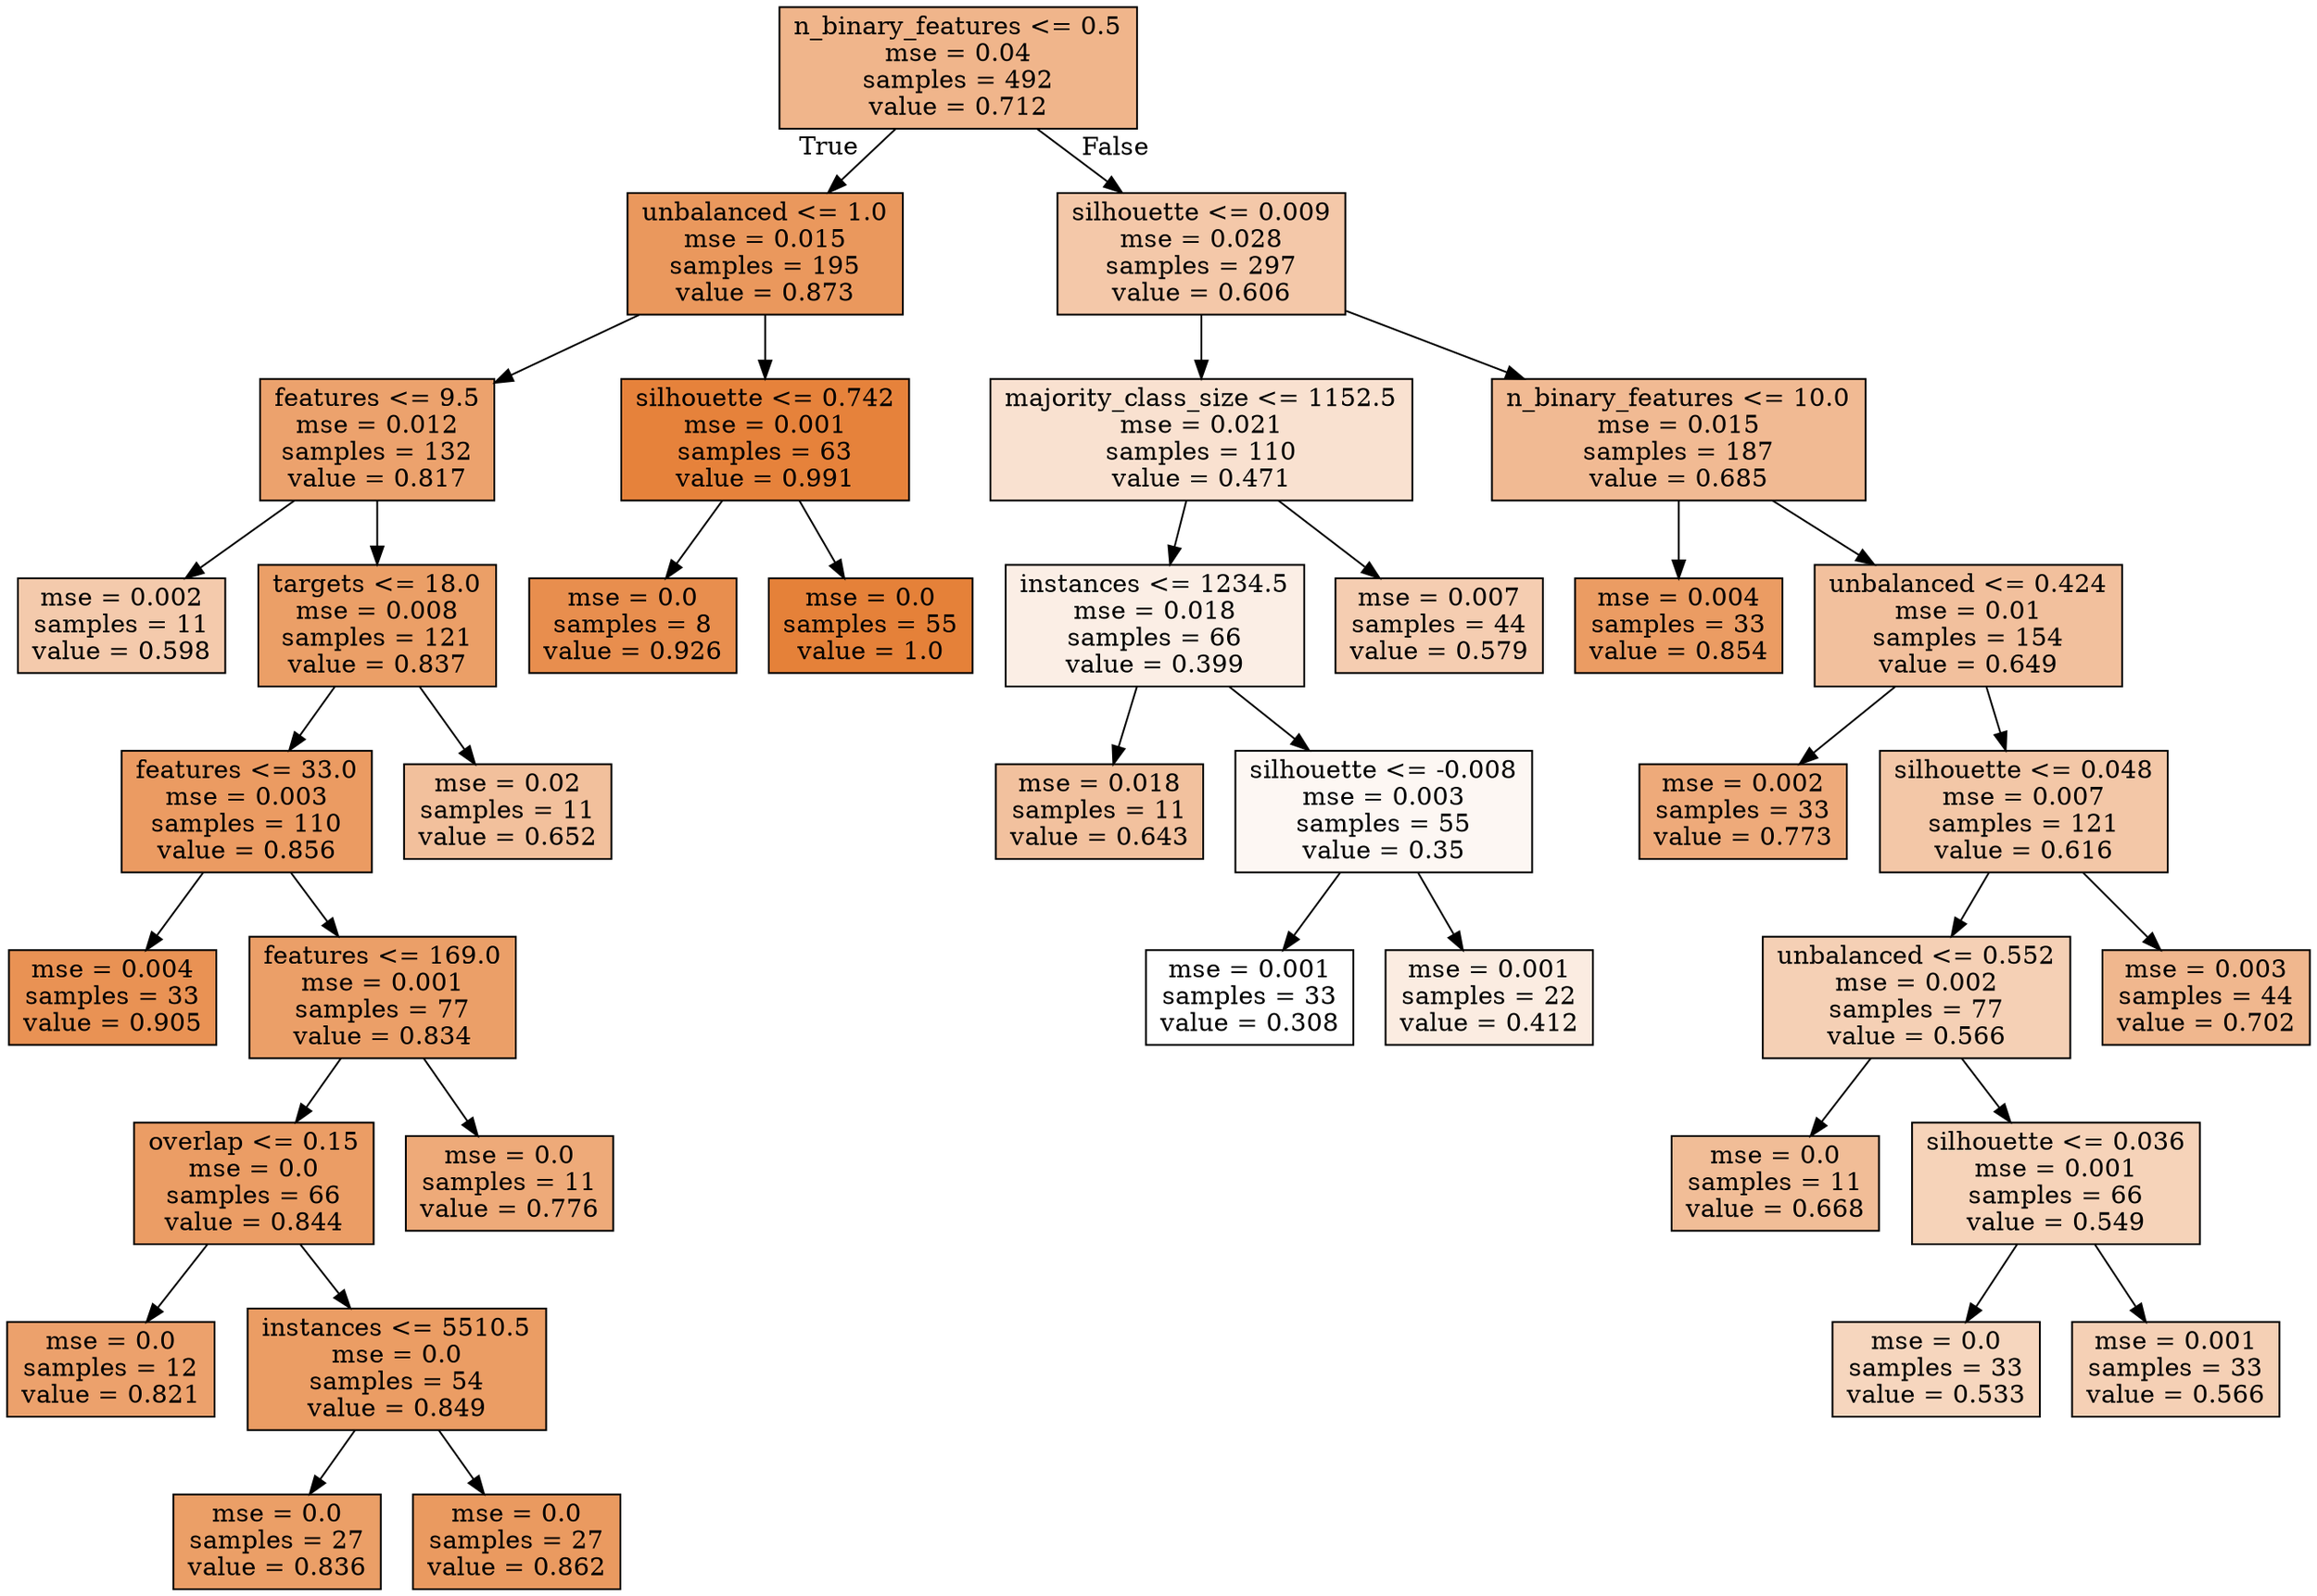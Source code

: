 digraph Tree {
node [shape=box, style="filled", color="black"] ;
0 [label="n_binary_features <= 0.5\nmse = 0.04\nsamples = 492\nvalue = 0.712", fillcolor="#e5813995"] ;
1 [label="unbalanced <= 1.0\nmse = 0.015\nsamples = 195\nvalue = 0.873", fillcolor="#e58139d0"] ;
0 -> 1 [labeldistance=2.5, labelangle=45, headlabel="True"] ;
2 [label="features <= 9.5\nmse = 0.012\nsamples = 132\nvalue = 0.817", fillcolor="#e58139bc"] ;
1 -> 2 ;
3 [label="mse = 0.002\nsamples = 11\nvalue = 0.598", fillcolor="#e581396b"] ;
2 -> 3 ;
4 [label="targets <= 18.0\nmse = 0.008\nsamples = 121\nvalue = 0.837", fillcolor="#e58139c3"] ;
2 -> 4 ;
5 [label="features <= 33.0\nmse = 0.003\nsamples = 110\nvalue = 0.856", fillcolor="#e58139ca"] ;
4 -> 5 ;
6 [label="mse = 0.004\nsamples = 33\nvalue = 0.905", fillcolor="#e58139dc"] ;
5 -> 6 ;
7 [label="features <= 169.0\nmse = 0.001\nsamples = 77\nvalue = 0.834", fillcolor="#e58139c2"] ;
5 -> 7 ;
8 [label="overlap <= 0.15\nmse = 0.0\nsamples = 66\nvalue = 0.844", fillcolor="#e58139c6"] ;
7 -> 8 ;
9 [label="mse = 0.0\nsamples = 12\nvalue = 0.821", fillcolor="#e58139bd"] ;
8 -> 9 ;
10 [label="instances <= 5510.5\nmse = 0.0\nsamples = 54\nvalue = 0.849", fillcolor="#e58139c7"] ;
8 -> 10 ;
11 [label="mse = 0.0\nsamples = 27\nvalue = 0.836", fillcolor="#e58139c3"] ;
10 -> 11 ;
12 [label="mse = 0.0\nsamples = 27\nvalue = 0.862", fillcolor="#e58139cc"] ;
10 -> 12 ;
13 [label="mse = 0.0\nsamples = 11\nvalue = 0.776", fillcolor="#e58139ac"] ;
7 -> 13 ;
14 [label="mse = 0.02\nsamples = 11\nvalue = 0.652", fillcolor="#e581397f"] ;
4 -> 14 ;
15 [label="silhouette <= 0.742\nmse = 0.001\nsamples = 63\nvalue = 0.991", fillcolor="#e58139fc"] ;
1 -> 15 ;
16 [label="mse = 0.0\nsamples = 8\nvalue = 0.926", fillcolor="#e58139e4"] ;
15 -> 16 ;
17 [label="mse = 0.0\nsamples = 55\nvalue = 1.0", fillcolor="#e58139ff"] ;
15 -> 17 ;
18 [label="silhouette <= 0.009\nmse = 0.028\nsamples = 297\nvalue = 0.606", fillcolor="#e581396e"] ;
0 -> 18 [labeldistance=2.5, labelangle=-45, headlabel="False"] ;
19 [label="majority_class_size <= 1152.5\nmse = 0.021\nsamples = 110\nvalue = 0.471", fillcolor="#e581393c"] ;
18 -> 19 ;
20 [label="instances <= 1234.5\nmse = 0.018\nsamples = 66\nvalue = 0.399", fillcolor="#e5813921"] ;
19 -> 20 ;
21 [label="mse = 0.018\nsamples = 11\nvalue = 0.643", fillcolor="#e581397c"] ;
20 -> 21 ;
22 [label="silhouette <= -0.008\nmse = 0.003\nsamples = 55\nvalue = 0.35", fillcolor="#e581390f"] ;
20 -> 22 ;
23 [label="mse = 0.001\nsamples = 33\nvalue = 0.308", fillcolor="#e5813900"] ;
22 -> 23 ;
24 [label="mse = 0.001\nsamples = 22\nvalue = 0.412", fillcolor="#e5813926"] ;
22 -> 24 ;
25 [label="mse = 0.007\nsamples = 44\nvalue = 0.579", fillcolor="#e5813964"] ;
19 -> 25 ;
26 [label="n_binary_features <= 10.0\nmse = 0.015\nsamples = 187\nvalue = 0.685", fillcolor="#e581398b"] ;
18 -> 26 ;
27 [label="mse = 0.004\nsamples = 33\nvalue = 0.854", fillcolor="#e58139c9"] ;
26 -> 27 ;
28 [label="unbalanced <= 0.424\nmse = 0.01\nsamples = 154\nvalue = 0.649", fillcolor="#e581397e"] ;
26 -> 28 ;
29 [label="mse = 0.002\nsamples = 33\nvalue = 0.773", fillcolor="#e58139ab"] ;
28 -> 29 ;
30 [label="silhouette <= 0.048\nmse = 0.007\nsamples = 121\nvalue = 0.616", fillcolor="#e5813971"] ;
28 -> 30 ;
31 [label="unbalanced <= 0.552\nmse = 0.002\nsamples = 77\nvalue = 0.566", fillcolor="#e581395f"] ;
30 -> 31 ;
32 [label="mse = 0.0\nsamples = 11\nvalue = 0.668", fillcolor="#e5813985"] ;
31 -> 32 ;
33 [label="silhouette <= 0.036\nmse = 0.001\nsamples = 66\nvalue = 0.549", fillcolor="#e5813959"] ;
31 -> 33 ;
34 [label="mse = 0.0\nsamples = 33\nvalue = 0.533", fillcolor="#e5813953"] ;
33 -> 34 ;
35 [label="mse = 0.001\nsamples = 33\nvalue = 0.566", fillcolor="#e581395f"] ;
33 -> 35 ;
36 [label="mse = 0.003\nsamples = 44\nvalue = 0.702", fillcolor="#e5813991"] ;
30 -> 36 ;
}